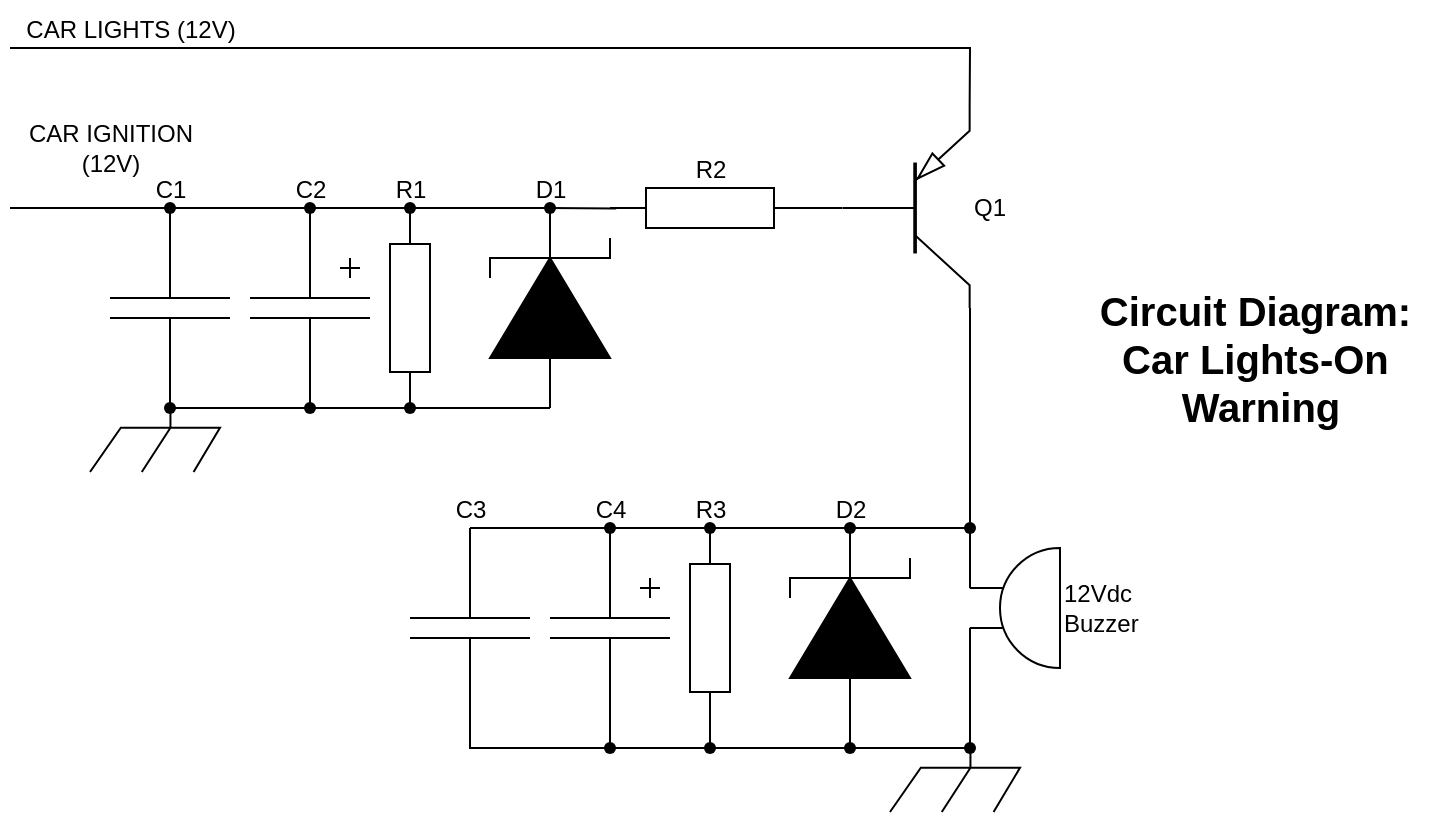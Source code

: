 <mxfile version="28.2.5">
  <diagram name="Page-1" id="bk3-iYzQ9niiOuwprzlt">
    <mxGraphModel dx="773" dy="576" grid="1" gridSize="10" guides="1" tooltips="1" connect="1" arrows="1" fold="1" page="1" pageScale="1" pageWidth="827" pageHeight="1169" math="0" shadow="0">
      <root>
        <mxCell id="0" />
        <mxCell id="1" parent="0" />
        <mxCell id="9YAnmlRCJBxZf-ctOtcH-1" value="Q1" style="verticalLabelPosition=middle;shadow=0;dashed=0;align=left;html=1;verticalAlign=middle;shape=mxgraph.electrical.transistors.pnp_transistor_5;labelPosition=right;" vertex="1" parent="1">
          <mxGeometry x="456" y="270" width="64" height="100" as="geometry" />
        </mxCell>
        <mxCell id="9YAnmlRCJBxZf-ctOtcH-2" value="R2" style="pointerEvents=1;verticalLabelPosition=top;shadow=0;dashed=0;align=center;html=1;verticalAlign=bottom;shape=mxgraph.electrical.resistors.resistor_1;labelPosition=center;" vertex="1" parent="1">
          <mxGeometry x="340" y="310" width="100" height="20" as="geometry" />
        </mxCell>
        <mxCell id="9YAnmlRCJBxZf-ctOtcH-4" value="" style="pointerEvents=1;verticalLabelPosition=bottom;shadow=0;dashed=0;align=center;html=1;verticalAlign=top;shape=mxgraph.electrical.miscellaneous.chassis;" vertex="1" parent="1">
          <mxGeometry x="480" y="590" width="65" height="32" as="geometry" />
        </mxCell>
        <mxCell id="9YAnmlRCJBxZf-ctOtcH-5" value="R1" style="pointerEvents=1;verticalLabelPosition=top;shadow=0;dashed=0;align=center;html=1;verticalAlign=bottom;shape=mxgraph.electrical.resistors.resistor_1;direction=south;labelPosition=center;" vertex="1" parent="1">
          <mxGeometry x="230" y="320" width="20" height="100" as="geometry" />
        </mxCell>
        <mxCell id="9YAnmlRCJBxZf-ctOtcH-6" value="D1" style="pointerEvents=1;fillColor=strokeColor;verticalLabelPosition=top;shadow=0;dashed=0;align=center;html=1;verticalAlign=bottom;shape=mxgraph.electrical.diodes.zener_diode_1;direction=north;labelPosition=center;" vertex="1" parent="1">
          <mxGeometry x="280" y="320" width="60" height="100" as="geometry" />
        </mxCell>
        <mxCell id="9YAnmlRCJBxZf-ctOtcH-7" value="C1" style="pointerEvents=1;verticalLabelPosition=top;shadow=0;dashed=0;align=center;html=1;verticalAlign=bottom;shape=mxgraph.electrical.capacitors.capacitor_1;direction=south;labelPosition=center;" vertex="1" parent="1">
          <mxGeometry x="90" y="320" width="60" height="100" as="geometry" />
        </mxCell>
        <mxCell id="9YAnmlRCJBxZf-ctOtcH-8" value="C2" style="pointerEvents=1;verticalLabelPosition=top;shadow=0;dashed=0;align=center;html=1;verticalAlign=bottom;shape=mxgraph.electrical.capacitors.capacitor_5;direction=south;labelPosition=center;" vertex="1" parent="1">
          <mxGeometry x="160" y="320" width="60" height="100" as="geometry" />
        </mxCell>
        <mxCell id="9YAnmlRCJBxZf-ctOtcH-10" value="12Vdc&lt;div&gt;Buzzer&lt;/div&gt;" style="pointerEvents=1;verticalLabelPosition=middle;shadow=0;dashed=0;align=left;html=1;verticalAlign=middle;shape=mxgraph.electrical.electro-mechanical.buzzer;direction=west;labelPosition=right;noLabel=0;" vertex="1" parent="1">
          <mxGeometry x="520" y="490" width="45" height="60" as="geometry" />
        </mxCell>
        <mxCell id="9YAnmlRCJBxZf-ctOtcH-14" value="R3" style="pointerEvents=1;verticalLabelPosition=top;shadow=0;dashed=0;align=center;html=1;verticalAlign=bottom;shape=mxgraph.electrical.resistors.resistor_1;direction=south;labelPosition=center;" vertex="1" parent="1">
          <mxGeometry x="380" y="480" width="20" height="100" as="geometry" />
        </mxCell>
        <mxCell id="9YAnmlRCJBxZf-ctOtcH-15" value="D2" style="pointerEvents=1;fillColor=strokeColor;verticalLabelPosition=top;shadow=0;dashed=0;align=center;html=1;verticalAlign=bottom;shape=mxgraph.electrical.diodes.zener_diode_1;direction=north;labelPosition=center;" vertex="1" parent="1">
          <mxGeometry x="430" y="480" width="60" height="100" as="geometry" />
        </mxCell>
        <mxCell id="9YAnmlRCJBxZf-ctOtcH-16" value="C3" style="pointerEvents=1;verticalLabelPosition=top;shadow=0;dashed=0;align=center;html=1;verticalAlign=bottom;shape=mxgraph.electrical.capacitors.capacitor_1;direction=south;labelPosition=center;" vertex="1" parent="1">
          <mxGeometry x="240" y="480" width="60" height="100" as="geometry" />
        </mxCell>
        <mxCell id="9YAnmlRCJBxZf-ctOtcH-17" value="C4" style="pointerEvents=1;verticalLabelPosition=top;shadow=0;dashed=0;align=center;html=1;verticalAlign=bottom;shape=mxgraph.electrical.capacitors.capacitor_5;direction=south;labelPosition=center;" vertex="1" parent="1">
          <mxGeometry x="310" y="480" width="60" height="100" as="geometry" />
        </mxCell>
        <mxCell id="9YAnmlRCJBxZf-ctOtcH-18" value="" style="endArrow=none;html=1;rounded=0;entryX=0.471;entryY=0.731;entryDx=0;entryDy=0;entryPerimeter=0;" edge="1" parent="1" source="9YAnmlRCJBxZf-ctOtcH-42" target="9YAnmlRCJBxZf-ctOtcH-43">
          <mxGeometry width="50" height="50" relative="1" as="geometry">
            <mxPoint x="360" y="320" as="sourcePoint" />
            <mxPoint x="80" y="320" as="targetPoint" />
          </mxGeometry>
        </mxCell>
        <mxCell id="9YAnmlRCJBxZf-ctOtcH-19" value="" style="pointerEvents=1;verticalLabelPosition=bottom;shadow=0;dashed=0;align=center;html=1;verticalAlign=top;shape=mxgraph.electrical.miscellaneous.chassis;" vertex="1" parent="1">
          <mxGeometry x="80" y="420" width="65" height="32" as="geometry" />
        </mxCell>
        <mxCell id="9YAnmlRCJBxZf-ctOtcH-20" value="" style="endArrow=none;html=1;rounded=0;exitDx=0;exitDy=0;exitPerimeter=0;" edge="1" parent="1" source="9YAnmlRCJBxZf-ctOtcH-45">
          <mxGeometry width="50" height="50" relative="1" as="geometry">
            <mxPoint x="260" y="470" as="sourcePoint" />
            <mxPoint x="310" y="420" as="targetPoint" />
          </mxGeometry>
        </mxCell>
        <mxCell id="9YAnmlRCJBxZf-ctOtcH-21" value="" style="endArrow=none;html=1;rounded=0;exitX=1;exitY=0.665;exitDx=0;exitDy=0;exitPerimeter=0;" edge="1" parent="1" source="9YAnmlRCJBxZf-ctOtcH-10">
          <mxGeometry width="50" height="50" relative="1" as="geometry">
            <mxPoint x="520" y="340" as="sourcePoint" />
            <mxPoint x="520" y="370" as="targetPoint" />
          </mxGeometry>
        </mxCell>
        <mxCell id="9YAnmlRCJBxZf-ctOtcH-22" value="" style="endArrow=none;html=1;rounded=0;exitX=0;exitY=0.5;exitDx=0;exitDy=0;exitPerimeter=0;" edge="1" parent="1" source="9YAnmlRCJBxZf-ctOtcH-16">
          <mxGeometry width="50" height="50" relative="1" as="geometry">
            <mxPoint x="280" y="220" as="sourcePoint" />
            <mxPoint x="520" y="480" as="targetPoint" />
          </mxGeometry>
        </mxCell>
        <mxCell id="9YAnmlRCJBxZf-ctOtcH-28" value="" style="shape=waypoint;sketch=0;fillStyle=solid;size=6;pointerEvents=1;points=[];fillColor=none;resizable=0;rotatable=0;perimeter=centerPerimeter;snapToPoint=1;" vertex="1" parent="1">
          <mxGeometry x="380" y="580" width="20" height="20" as="geometry" />
        </mxCell>
        <mxCell id="9YAnmlRCJBxZf-ctOtcH-29" value="" style="shape=waypoint;sketch=0;fillStyle=solid;size=6;pointerEvents=1;points=[];fillColor=none;resizable=0;rotatable=0;perimeter=centerPerimeter;snapToPoint=1;" vertex="1" parent="1">
          <mxGeometry x="450" y="580" width="20" height="20" as="geometry" />
        </mxCell>
        <mxCell id="9YAnmlRCJBxZf-ctOtcH-30" value="" style="shape=waypoint;sketch=0;fillStyle=solid;size=6;pointerEvents=1;points=[];fillColor=none;resizable=0;rotatable=0;perimeter=centerPerimeter;snapToPoint=1;" vertex="1" parent="1">
          <mxGeometry x="380" y="470" width="20" height="20" as="geometry" />
        </mxCell>
        <mxCell id="9YAnmlRCJBxZf-ctOtcH-31" value="" style="shape=waypoint;sketch=0;fillStyle=solid;size=6;pointerEvents=1;points=[];fillColor=none;resizable=0;rotatable=0;perimeter=centerPerimeter;snapToPoint=1;" vertex="1" parent="1">
          <mxGeometry x="330" y="470" width="20" height="20" as="geometry" />
        </mxCell>
        <mxCell id="9YAnmlRCJBxZf-ctOtcH-32" value="" style="shape=waypoint;sketch=0;fillStyle=solid;size=6;pointerEvents=1;points=[];fillColor=none;resizable=0;rotatable=0;perimeter=centerPerimeter;snapToPoint=1;" vertex="1" parent="1">
          <mxGeometry x="330" y="580" width="20" height="20" as="geometry" />
        </mxCell>
        <mxCell id="9YAnmlRCJBxZf-ctOtcH-33" value="" style="shape=waypoint;sketch=0;fillStyle=solid;size=6;pointerEvents=1;points=[];fillColor=none;resizable=0;rotatable=0;perimeter=centerPerimeter;snapToPoint=1;" vertex="1" parent="1">
          <mxGeometry x="510" y="580" width="20" height="20" as="geometry" />
        </mxCell>
        <mxCell id="9YAnmlRCJBxZf-ctOtcH-34" value="" style="shape=waypoint;sketch=0;fillStyle=solid;size=6;pointerEvents=1;points=[];fillColor=none;resizable=0;rotatable=0;perimeter=centerPerimeter;snapToPoint=1;" vertex="1" parent="1">
          <mxGeometry x="450" y="470" width="20" height="20" as="geometry" />
        </mxCell>
        <mxCell id="9YAnmlRCJBxZf-ctOtcH-37" value="" style="endArrow=none;html=1;rounded=0;exitX=1;exitY=0.5;exitDx=0;exitDy=0;exitPerimeter=0;" edge="1" parent="1" source="9YAnmlRCJBxZf-ctOtcH-16" target="9YAnmlRCJBxZf-ctOtcH-32">
          <mxGeometry width="50" height="50" relative="1" as="geometry">
            <mxPoint x="390" y="420" as="sourcePoint" />
            <mxPoint x="440" y="370" as="targetPoint" />
            <Array as="points">
              <mxPoint x="270" y="590" />
            </Array>
          </mxGeometry>
        </mxCell>
        <mxCell id="9YAnmlRCJBxZf-ctOtcH-38" value="" style="endArrow=none;html=1;rounded=0;exitX=1;exitY=0.5;exitDx=0;exitDy=0;exitPerimeter=0;" edge="1" parent="1" source="9YAnmlRCJBxZf-ctOtcH-17" target="9YAnmlRCJBxZf-ctOtcH-28">
          <mxGeometry width="50" height="50" relative="1" as="geometry">
            <mxPoint x="390" y="420" as="sourcePoint" />
            <mxPoint x="440" y="370" as="targetPoint" />
            <Array as="points">
              <mxPoint x="340" y="590" />
            </Array>
          </mxGeometry>
        </mxCell>
        <mxCell id="9YAnmlRCJBxZf-ctOtcH-39" value="" style="endArrow=none;html=1;rounded=0;exitX=1;exitY=0.5;exitDx=0;exitDy=0;exitPerimeter=0;" edge="1" parent="1" source="9YAnmlRCJBxZf-ctOtcH-14" target="9YAnmlRCJBxZf-ctOtcH-29">
          <mxGeometry width="50" height="50" relative="1" as="geometry">
            <mxPoint x="390" y="420" as="sourcePoint" />
            <mxPoint x="440" y="370" as="targetPoint" />
            <Array as="points">
              <mxPoint x="390" y="590" />
            </Array>
          </mxGeometry>
        </mxCell>
        <mxCell id="9YAnmlRCJBxZf-ctOtcH-40" value="" style="endArrow=none;html=1;rounded=0;entryX=1;entryY=0.335;entryDx=0;entryDy=0;entryPerimeter=0;exitX=0;exitY=0.5;exitDx=0;exitDy=0;exitPerimeter=0;" edge="1" parent="1" source="9YAnmlRCJBxZf-ctOtcH-15" target="9YAnmlRCJBxZf-ctOtcH-10">
          <mxGeometry width="50" height="50" relative="1" as="geometry">
            <mxPoint x="390" y="420" as="sourcePoint" />
            <mxPoint x="440" y="370" as="targetPoint" />
            <Array as="points">
              <mxPoint x="460" y="590" />
              <mxPoint x="520" y="590" />
            </Array>
          </mxGeometry>
        </mxCell>
        <mxCell id="9YAnmlRCJBxZf-ctOtcH-43" value="" style="shape=waypoint;sketch=0;fillStyle=solid;size=6;pointerEvents=1;points=[];fillColor=none;resizable=0;rotatable=0;perimeter=centerPerimeter;snapToPoint=1;" vertex="1" parent="1">
          <mxGeometry x="110" y="310" width="20" height="20" as="geometry" />
        </mxCell>
        <mxCell id="9YAnmlRCJBxZf-ctOtcH-44" value="" style="shape=waypoint;sketch=0;fillStyle=solid;size=6;pointerEvents=1;points=[];fillColor=none;resizable=0;rotatable=0;perimeter=centerPerimeter;snapToPoint=1;" vertex="1" parent="1">
          <mxGeometry x="110" y="410" width="20" height="20" as="geometry" />
        </mxCell>
        <mxCell id="9YAnmlRCJBxZf-ctOtcH-46" value="" style="shape=waypoint;sketch=0;fillStyle=solid;size=6;pointerEvents=1;points=[];fillColor=none;resizable=0;rotatable=0;perimeter=centerPerimeter;snapToPoint=1;" vertex="1" parent="1">
          <mxGeometry x="230" y="410" width="20" height="20" as="geometry" />
        </mxCell>
        <mxCell id="9YAnmlRCJBxZf-ctOtcH-47" value="" style="endArrow=none;html=1;rounded=0;exitX=1;exitY=0.5;exitDx=0;exitDy=0;exitPerimeter=0;" edge="1" parent="1" source="9YAnmlRCJBxZf-ctOtcH-7" target="9YAnmlRCJBxZf-ctOtcH-45">
          <mxGeometry width="50" height="50" relative="1" as="geometry">
            <mxPoint x="120" y="420" as="sourcePoint" />
            <mxPoint x="310" y="420" as="targetPoint" />
          </mxGeometry>
        </mxCell>
        <mxCell id="9YAnmlRCJBxZf-ctOtcH-45" value="" style="shape=waypoint;sketch=0;fillStyle=solid;size=6;pointerEvents=1;points=[];fillColor=none;resizable=0;rotatable=0;perimeter=centerPerimeter;snapToPoint=1;" vertex="1" parent="1">
          <mxGeometry x="180" y="410" width="20" height="20" as="geometry" />
        </mxCell>
        <mxCell id="9YAnmlRCJBxZf-ctOtcH-48" value="" style="endArrow=none;html=1;rounded=0;" edge="1" parent="1" source="9YAnmlRCJBxZf-ctOtcH-26" target="9YAnmlRCJBxZf-ctOtcH-42">
          <mxGeometry width="50" height="50" relative="1" as="geometry">
            <mxPoint x="360" y="320" as="sourcePoint" />
            <mxPoint x="80" y="320" as="targetPoint" />
          </mxGeometry>
        </mxCell>
        <mxCell id="9YAnmlRCJBxZf-ctOtcH-42" value="" style="shape=waypoint;sketch=0;fillStyle=solid;size=6;pointerEvents=1;points=[];fillColor=none;resizable=0;rotatable=0;perimeter=centerPerimeter;snapToPoint=1;" vertex="1" parent="1">
          <mxGeometry x="180" y="310" width="20" height="20" as="geometry" />
        </mxCell>
        <mxCell id="9YAnmlRCJBxZf-ctOtcH-49" value="" style="endArrow=none;html=1;rounded=0;" edge="1" parent="1" source="9YAnmlRCJBxZf-ctOtcH-52" target="9YAnmlRCJBxZf-ctOtcH-26">
          <mxGeometry width="50" height="50" relative="1" as="geometry">
            <mxPoint x="360" y="320" as="sourcePoint" />
            <mxPoint x="190" y="320" as="targetPoint" />
          </mxGeometry>
        </mxCell>
        <mxCell id="9YAnmlRCJBxZf-ctOtcH-26" value="" style="shape=waypoint;sketch=0;fillStyle=solid;size=6;pointerEvents=1;points=[];fillColor=none;resizable=0;rotatable=0;perimeter=centerPerimeter;snapToPoint=1;" vertex="1" parent="1">
          <mxGeometry x="230" y="310" width="20" height="20" as="geometry" />
        </mxCell>
        <mxCell id="9YAnmlRCJBxZf-ctOtcH-53" value="" style="shape=waypoint;sketch=0;fillStyle=solid;size=6;pointerEvents=1;points=[];fillColor=none;resizable=0;rotatable=0;perimeter=centerPerimeter;snapToPoint=1;" vertex="1" parent="1">
          <mxGeometry x="510" y="470" width="20" height="20" as="geometry" />
        </mxCell>
        <mxCell id="9YAnmlRCJBxZf-ctOtcH-52" value="" style="shape=waypoint;sketch=0;fillStyle=solid;size=6;pointerEvents=1;points=[];fillColor=none;resizable=0;rotatable=0;perimeter=centerPerimeter;snapToPoint=1;" vertex="1" parent="1">
          <mxGeometry x="300" y="310" width="20" height="20" as="geometry" />
        </mxCell>
        <mxCell id="9YAnmlRCJBxZf-ctOtcH-55" value="" style="endArrow=none;html=1;rounded=0;" edge="1" parent="1">
          <mxGeometry width="50" height="50" relative="1" as="geometry">
            <mxPoint x="440" y="320" as="sourcePoint" />
            <mxPoint x="456" y="320" as="targetPoint" />
          </mxGeometry>
        </mxCell>
        <mxCell id="9YAnmlRCJBxZf-ctOtcH-56" value="" style="endArrow=none;html=1;rounded=0;entryX=0.031;entryY=0.512;entryDx=0;entryDy=0;entryPerimeter=0;" edge="1" parent="1" source="9YAnmlRCJBxZf-ctOtcH-52" target="9YAnmlRCJBxZf-ctOtcH-2">
          <mxGeometry width="50" height="50" relative="1" as="geometry">
            <mxPoint x="390" y="390" as="sourcePoint" />
            <mxPoint x="440" y="340" as="targetPoint" />
          </mxGeometry>
        </mxCell>
        <mxCell id="9YAnmlRCJBxZf-ctOtcH-57" value="" style="endArrow=none;html=1;rounded=0;entryX=1;entryY=0;entryDx=0;entryDy=0;entryPerimeter=0;" edge="1" parent="1" target="9YAnmlRCJBxZf-ctOtcH-1">
          <mxGeometry width="50" height="50" relative="1" as="geometry">
            <mxPoint x="40" y="240" as="sourcePoint" />
            <mxPoint x="440" y="340" as="targetPoint" />
            <Array as="points">
              <mxPoint x="520" y="240" />
            </Array>
          </mxGeometry>
        </mxCell>
        <mxCell id="9YAnmlRCJBxZf-ctOtcH-58" value="CAR LIGHTS (12V)" style="text;html=1;align=center;verticalAlign=middle;resizable=0;points=[];autosize=1;strokeColor=none;fillColor=none;" vertex="1" parent="1">
          <mxGeometry x="35" y="216" width="130" height="30" as="geometry" />
        </mxCell>
        <mxCell id="9YAnmlRCJBxZf-ctOtcH-59" value="CAR&amp;nbsp;&lt;span style=&quot;background-color: transparent; color: light-dark(rgb(0, 0, 0), rgb(255, 255, 255));&quot;&gt;IGNITION&lt;/span&gt;&lt;div&gt;&lt;div&gt;(12V)&lt;/div&gt;&lt;/div&gt;" style="text;html=1;align=center;verticalAlign=middle;resizable=0;points=[];autosize=1;strokeColor=none;fillColor=none;" vertex="1" parent="1">
          <mxGeometry x="35" y="270" width="110" height="40" as="geometry" />
        </mxCell>
        <mxCell id="9YAnmlRCJBxZf-ctOtcH-63" value="" style="endArrow=none;html=1;rounded=0;" edge="1" parent="1" target="9YAnmlRCJBxZf-ctOtcH-43">
          <mxGeometry width="50" height="50" relative="1" as="geometry">
            <mxPoint x="40" y="320" as="sourcePoint" />
            <mxPoint x="80" y="320" as="targetPoint" />
          </mxGeometry>
        </mxCell>
        <mxCell id="9YAnmlRCJBxZf-ctOtcH-64" value="Circuit Diagram:&amp;nbsp;&lt;div&gt;Car Lights-On&amp;nbsp;&lt;div&gt;Warning&lt;/div&gt;&lt;/div&gt;" style="text;html=1;align=center;verticalAlign=middle;resizable=0;points=[];autosize=1;strokeColor=none;fillColor=none;fontStyle=1;fontSize=20;" vertex="1" parent="1">
          <mxGeometry x="580" y="350" width="170" height="90" as="geometry" />
        </mxCell>
      </root>
    </mxGraphModel>
  </diagram>
</mxfile>
